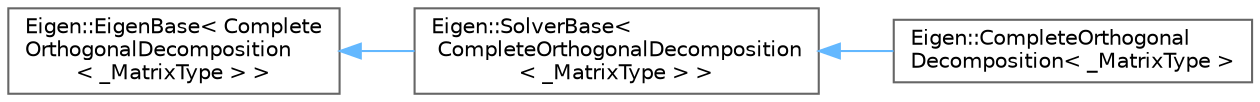 digraph "Graphical Class Hierarchy"
{
 // LATEX_PDF_SIZE
  bgcolor="transparent";
  edge [fontname=Helvetica,fontsize=10,labelfontname=Helvetica,labelfontsize=10];
  node [fontname=Helvetica,fontsize=10,shape=box,height=0.2,width=0.4];
  rankdir="LR";
  Node0 [id="Node000000",label="Eigen::EigenBase\< Complete\lOrthogonalDecomposition\l\< _MatrixType \> \>",height=0.2,width=0.4,color="grey40", fillcolor="white", style="filled",URL="$structEigen_1_1EigenBase.html",tooltip=" "];
  Node0 -> Node1 [id="edge483_Node000000_Node000001",dir="back",color="steelblue1",style="solid",tooltip=" "];
  Node1 [id="Node000001",label="Eigen::SolverBase\<\l CompleteOrthogonalDecomposition\l\< _MatrixType \> \>",height=0.2,width=0.4,color="grey40", fillcolor="white", style="filled",URL="$classEigen_1_1SolverBase.html",tooltip=" "];
  Node1 -> Node2 [id="edge484_Node000001_Node000002",dir="back",color="steelblue1",style="solid",tooltip=" "];
  Node2 [id="Node000002",label="Eigen::CompleteOrthogonal\lDecomposition\< _MatrixType \>",height=0.2,width=0.4,color="grey40", fillcolor="white", style="filled",URL="$classEigen_1_1CompleteOrthogonalDecomposition.html",tooltip="Complete orthogonal decomposition (COD) of a matrix."];
}
